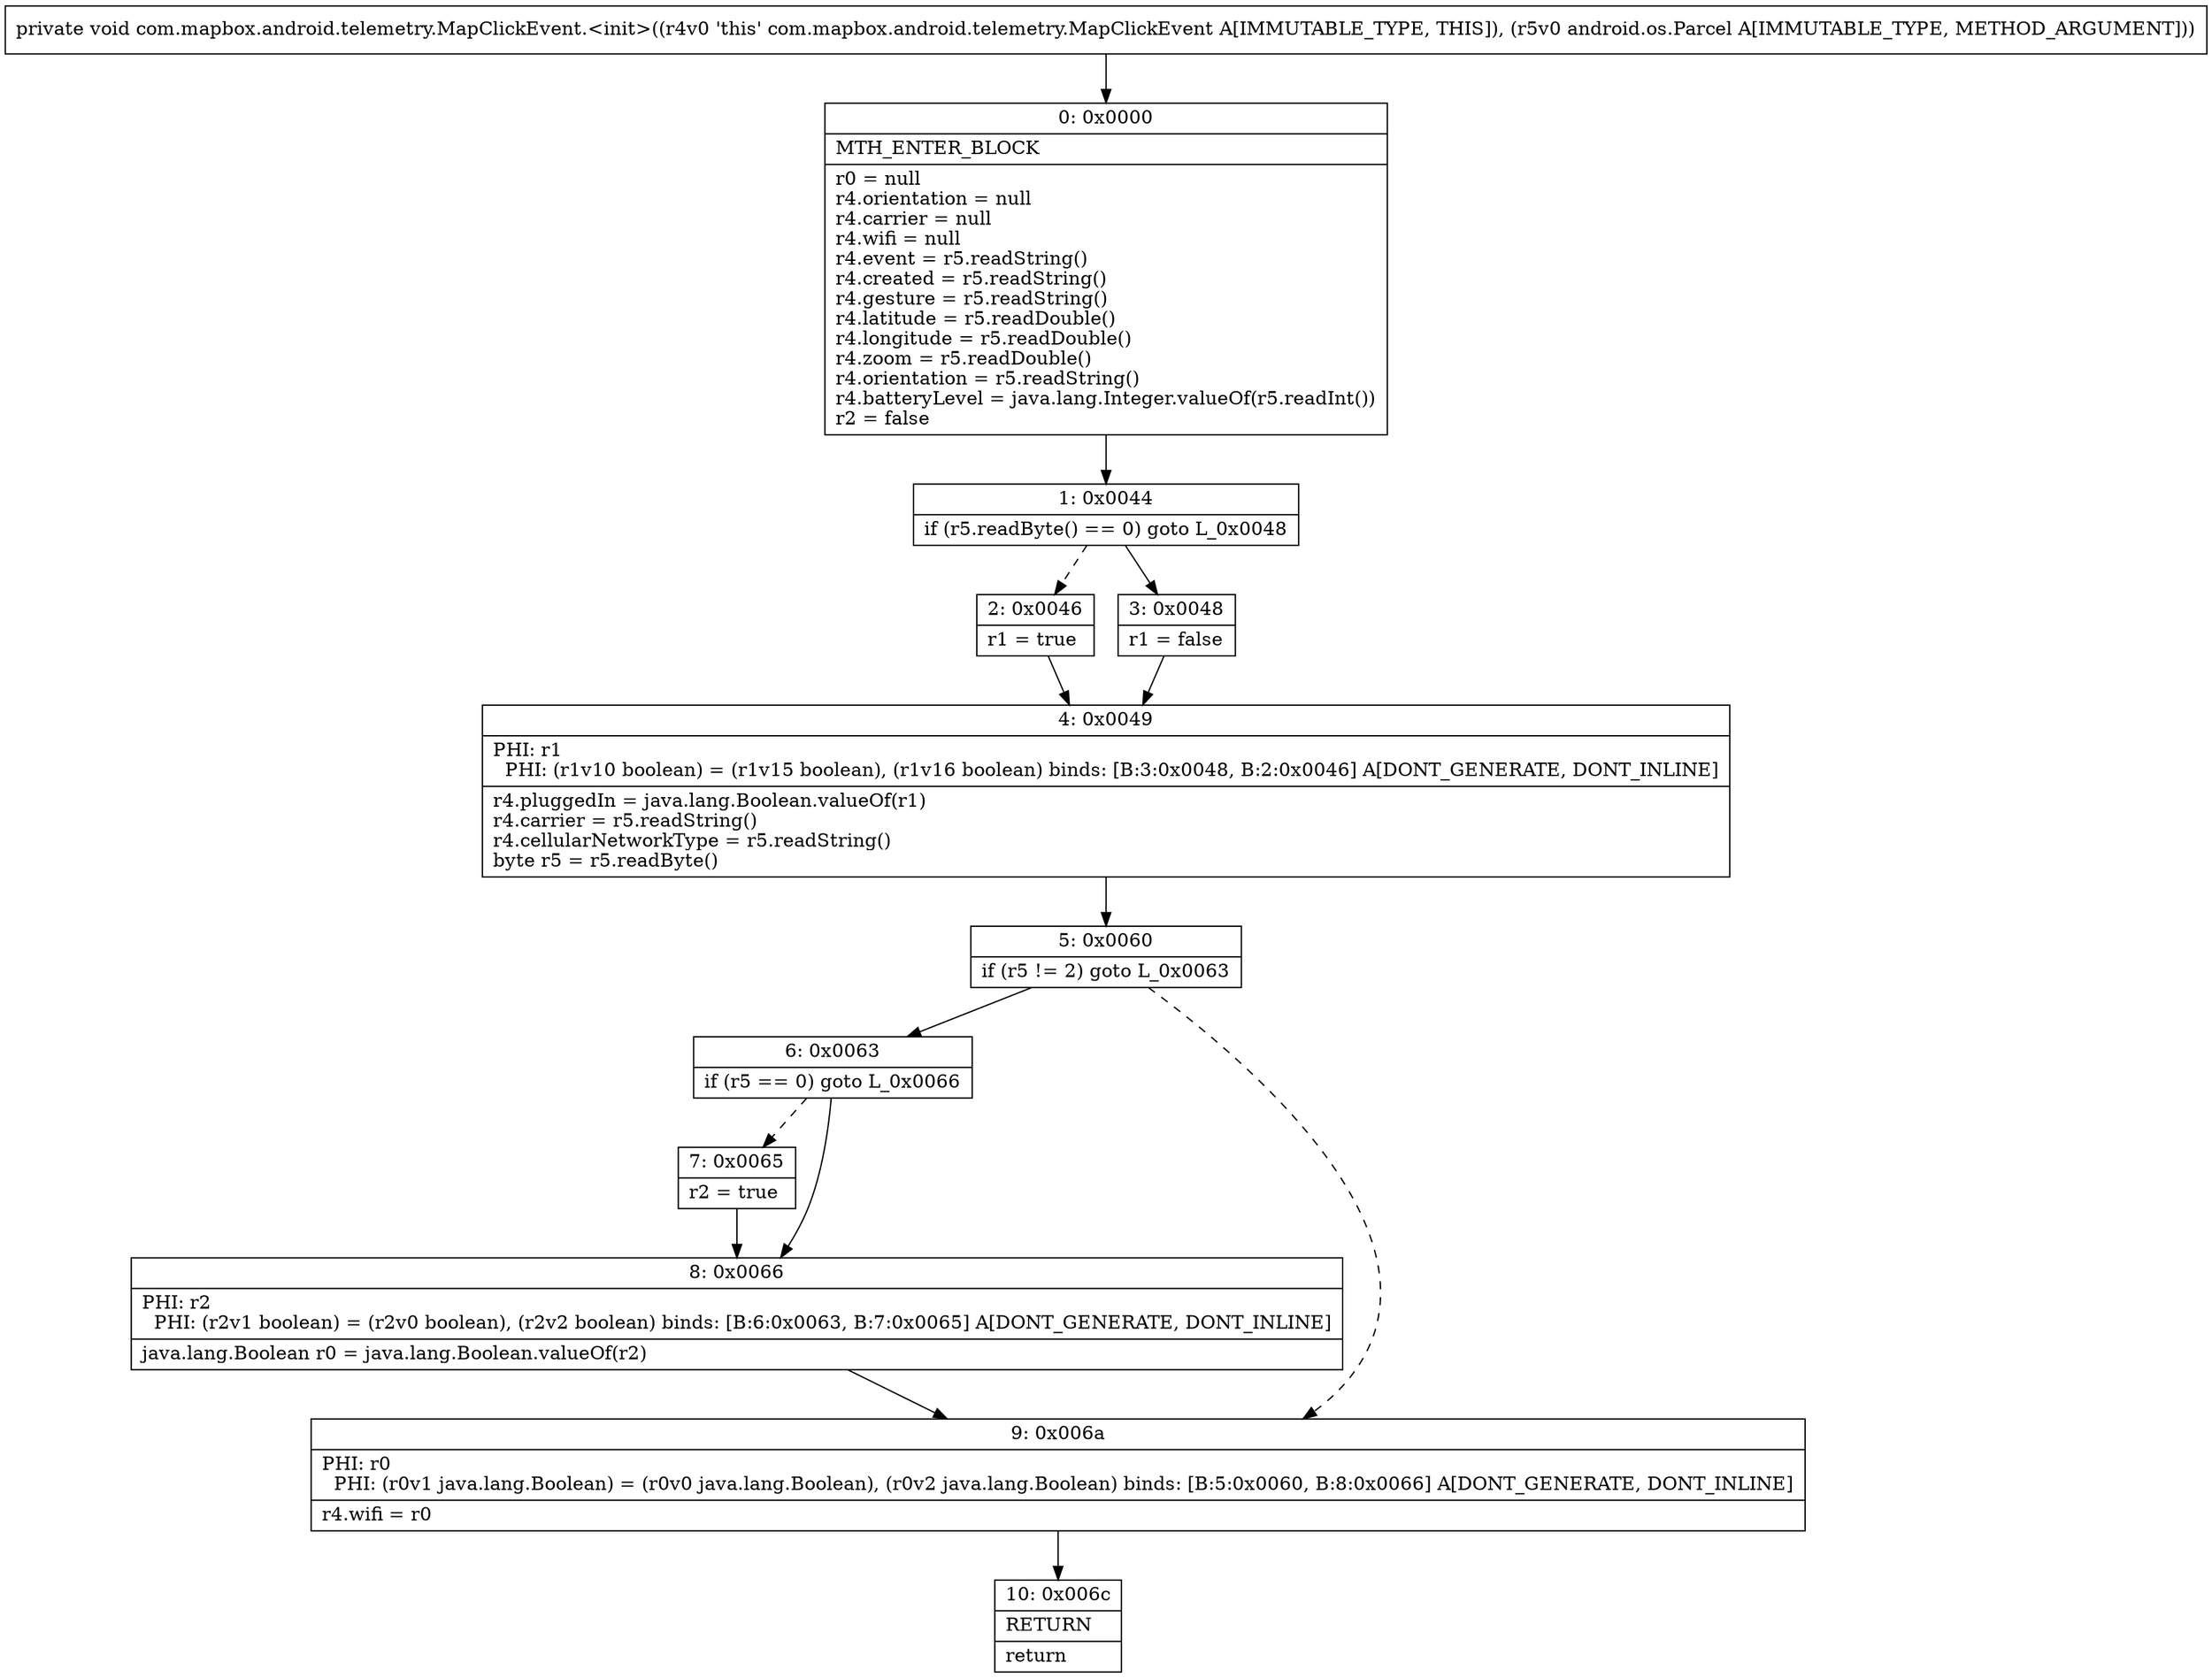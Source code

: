 digraph "CFG forcom.mapbox.android.telemetry.MapClickEvent.\<init\>(Landroid\/os\/Parcel;)V" {
Node_0 [shape=record,label="{0\:\ 0x0000|MTH_ENTER_BLOCK\l|r0 = null\lr4.orientation = null\lr4.carrier = null\lr4.wifi = null\lr4.event = r5.readString()\lr4.created = r5.readString()\lr4.gesture = r5.readString()\lr4.latitude = r5.readDouble()\lr4.longitude = r5.readDouble()\lr4.zoom = r5.readDouble()\lr4.orientation = r5.readString()\lr4.batteryLevel = java.lang.Integer.valueOf(r5.readInt())\lr2 = false\l}"];
Node_1 [shape=record,label="{1\:\ 0x0044|if (r5.readByte() == 0) goto L_0x0048\l}"];
Node_2 [shape=record,label="{2\:\ 0x0046|r1 = true\l}"];
Node_3 [shape=record,label="{3\:\ 0x0048|r1 = false\l}"];
Node_4 [shape=record,label="{4\:\ 0x0049|PHI: r1 \l  PHI: (r1v10 boolean) = (r1v15 boolean), (r1v16 boolean) binds: [B:3:0x0048, B:2:0x0046] A[DONT_GENERATE, DONT_INLINE]\l|r4.pluggedIn = java.lang.Boolean.valueOf(r1)\lr4.carrier = r5.readString()\lr4.cellularNetworkType = r5.readString()\lbyte r5 = r5.readByte()\l}"];
Node_5 [shape=record,label="{5\:\ 0x0060|if (r5 != 2) goto L_0x0063\l}"];
Node_6 [shape=record,label="{6\:\ 0x0063|if (r5 == 0) goto L_0x0066\l}"];
Node_7 [shape=record,label="{7\:\ 0x0065|r2 = true\l}"];
Node_8 [shape=record,label="{8\:\ 0x0066|PHI: r2 \l  PHI: (r2v1 boolean) = (r2v0 boolean), (r2v2 boolean) binds: [B:6:0x0063, B:7:0x0065] A[DONT_GENERATE, DONT_INLINE]\l|java.lang.Boolean r0 = java.lang.Boolean.valueOf(r2)\l}"];
Node_9 [shape=record,label="{9\:\ 0x006a|PHI: r0 \l  PHI: (r0v1 java.lang.Boolean) = (r0v0 java.lang.Boolean), (r0v2 java.lang.Boolean) binds: [B:5:0x0060, B:8:0x0066] A[DONT_GENERATE, DONT_INLINE]\l|r4.wifi = r0\l}"];
Node_10 [shape=record,label="{10\:\ 0x006c|RETURN\l|return\l}"];
MethodNode[shape=record,label="{private void com.mapbox.android.telemetry.MapClickEvent.\<init\>((r4v0 'this' com.mapbox.android.telemetry.MapClickEvent A[IMMUTABLE_TYPE, THIS]), (r5v0 android.os.Parcel A[IMMUTABLE_TYPE, METHOD_ARGUMENT])) }"];
MethodNode -> Node_0;
Node_0 -> Node_1;
Node_1 -> Node_2[style=dashed];
Node_1 -> Node_3;
Node_2 -> Node_4;
Node_3 -> Node_4;
Node_4 -> Node_5;
Node_5 -> Node_6;
Node_5 -> Node_9[style=dashed];
Node_6 -> Node_7[style=dashed];
Node_6 -> Node_8;
Node_7 -> Node_8;
Node_8 -> Node_9;
Node_9 -> Node_10;
}

